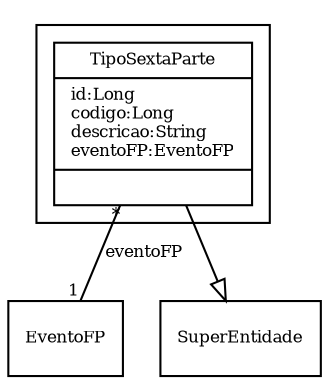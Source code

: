 digraph G{
fontname = "Times-Roman"
fontsize = 8

node [
        fontname = "Times-Roman"
        fontsize = 8
        shape = "record"
]

edge [
        fontname = "Times-Roman"
        fontsize = 8
]

subgraph clusterTIPO_SEXTA_PARTE
{
TipoSextaParte [label = "{TipoSextaParte|id:Long\lcodigo:Long\ldescricao:String\leventoFP:EventoFP\l|\l}"]
}
edge [arrowhead = "none" headlabel = "1" taillabel = "*"] TipoSextaParte -> EventoFP [label = "eventoFP"]
edge [ arrowhead = "empty" headlabel = "" taillabel = ""] TipoSextaParte -> SuperEntidade
}

